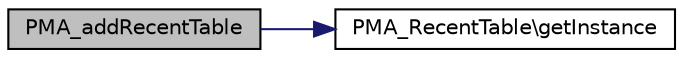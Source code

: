 digraph G
{
  edge [fontname="Helvetica",fontsize="10",labelfontname="Helvetica",labelfontsize="10"];
  node [fontname="Helvetica",fontsize="10",shape=record];
  rankdir="LR";
  Node1 [label="PMA_addRecentTable",height=0.2,width=0.4,color="black", fillcolor="grey75", style="filled" fontcolor="black"];
  Node1 -> Node2 [color="midnightblue",fontsize="10",style="solid",fontname="Helvetica"];
  Node2 [label="PMA_RecentTable\\getInstance",height=0.2,width=0.4,color="black", fillcolor="white", style="filled",URL="$classPMA__RecentTable.html#a64dbad63b7ff8018fe465e5752122a51",tooltip="Returns class instance."];
}
